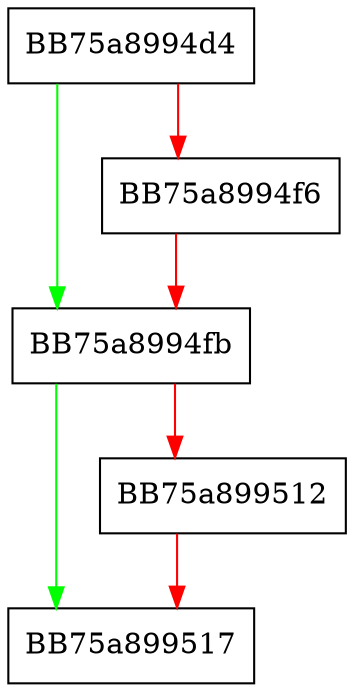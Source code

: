 digraph GetAvgCpuLoadPercent {
  node [shape="box"];
  graph [splines=ortho];
  BB75a8994d4 -> BB75a8994fb [color="green"];
  BB75a8994d4 -> BB75a8994f6 [color="red"];
  BB75a8994f6 -> BB75a8994fb [color="red"];
  BB75a8994fb -> BB75a899517 [color="green"];
  BB75a8994fb -> BB75a899512 [color="red"];
  BB75a899512 -> BB75a899517 [color="red"];
}